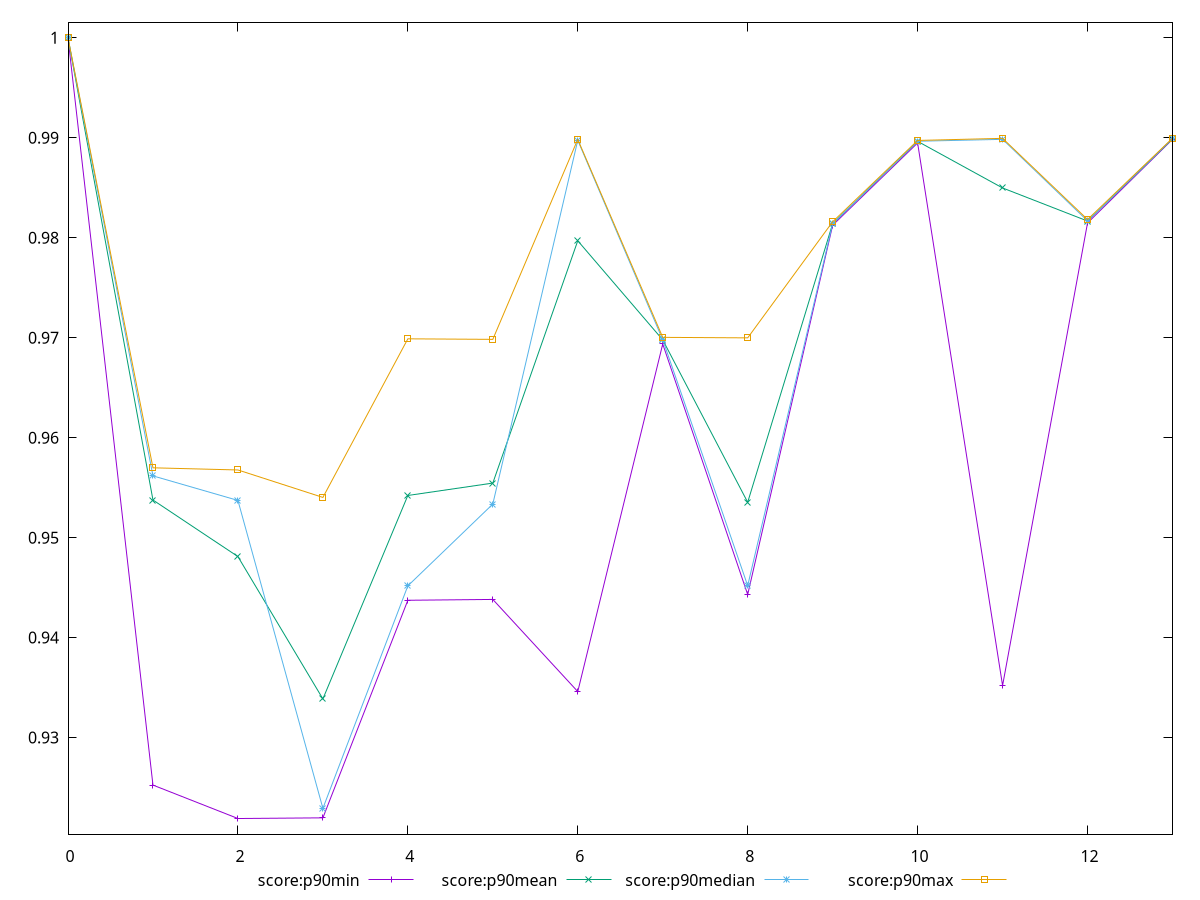 reset

$scoreP90Min <<EOF
0 0.9999945617366611
1 0.9252430657944424
2 0.921900128133947
3 0.9219679058503829
4 0.943734639643558
5 0.943818659790264
6 0.9345993493083513
7 0.9693750106263412
8 0.9443030417368379
9 0.9812554197217209
10 0.9894873619181239
11 0.9351994674345541
12 0.9814819631106475
13 0.9898462092486641
EOF

$scoreP90Mean <<EOF
0 0.9999948534667581
1 0.9537637735133327
2 0.9481030400535285
3 0.9338653143918454
4 0.9542197939387779
5 0.9554599469130047
6 0.9796996658371471
7 0.9697867076178129
8 0.9535370295015204
9 0.9814134082003518
10 0.98964662014234
11 0.9849817901657817
12 0.9816710189174349
13 0.9899015902956907
EOF

$scoreP90Median <<EOF
0 0.9999948471703345
1 0.9561759780855161
2 0.9537216793440335
3 0.9229183052395455
4 0.9451769684034028
5 0.9533589819818202
6 0.9897505042390992
7 0.9697983283871681
8 0.9451938599750356
9 0.9814066501598829
10 0.9896563157196219
11 0.9898476408385009
12 0.9816884132557956
13 0.9898996508811531
EOF

$scoreP90Max <<EOF
0 0.9999951116371366
1 0.956986709444672
2 0.9567701181098782
3 0.9540233491611516
4 0.9698903102763937
5 0.9698363716171208
6 0.9898437718055635
7 0.9700374339037298
8 0.9699865397924918
9 0.9816041883864919
10 0.9897370287258744
11 0.9899467495008307
12 0.9818287456581712
13 0.9899608052971889
EOF

set key outside below
set xrange [0:13]
set yrange [0.9203382284638831:1.0015570113072003]
set trange [0.9203382284638831:1.0015570113072003]
set terminal svg size 640, 520 enhanced background rgb 'white'
set output "report_00007_2020-12-11T15:55:29.892Z/first-meaningful-paint/progression/score.svg"

plot $scoreP90Min title "score:p90min" with linespoints, \
     $scoreP90Mean title "score:p90mean" with linespoints, \
     $scoreP90Median title "score:p90median" with linespoints, \
     $scoreP90Max title "score:p90max" with linespoints

reset

